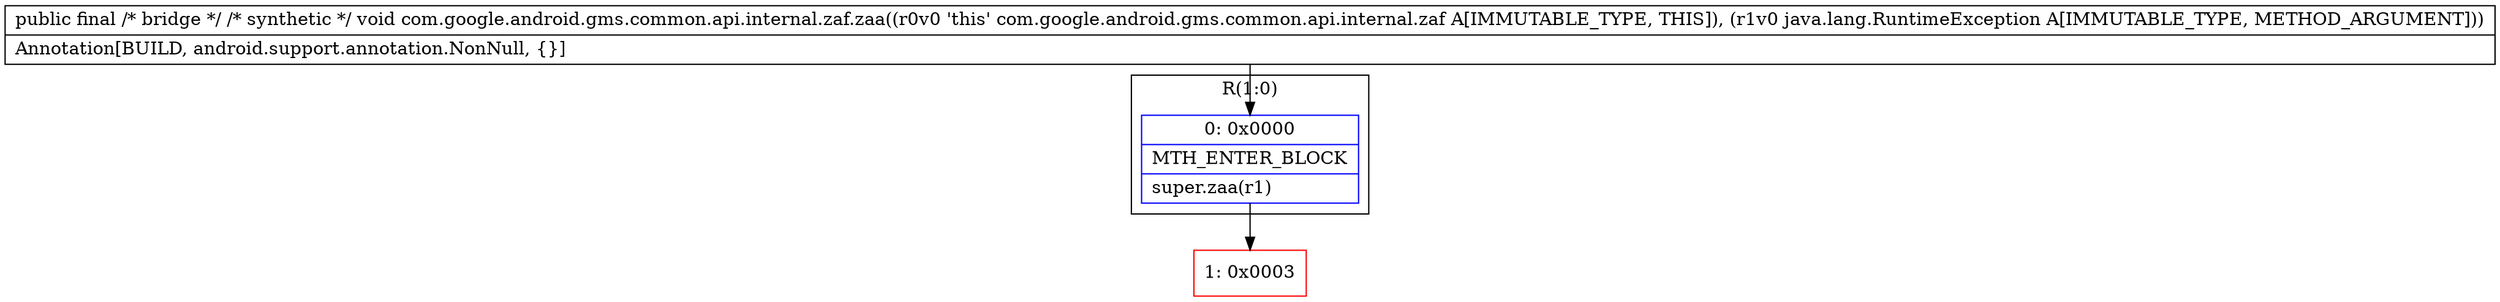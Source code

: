 digraph "CFG forcom.google.android.gms.common.api.internal.zaf.zaa(Ljava\/lang\/RuntimeException;)V" {
subgraph cluster_Region_1163687200 {
label = "R(1:0)";
node [shape=record,color=blue];
Node_0 [shape=record,label="{0\:\ 0x0000|MTH_ENTER_BLOCK\l|super.zaa(r1)\l}"];
}
Node_1 [shape=record,color=red,label="{1\:\ 0x0003}"];
MethodNode[shape=record,label="{public final \/* bridge *\/ \/* synthetic *\/ void com.google.android.gms.common.api.internal.zaf.zaa((r0v0 'this' com.google.android.gms.common.api.internal.zaf A[IMMUTABLE_TYPE, THIS]), (r1v0 java.lang.RuntimeException A[IMMUTABLE_TYPE, METHOD_ARGUMENT]))  | Annotation[BUILD, android.support.annotation.NonNull, \{\}]\l}"];
MethodNode -> Node_0;
Node_0 -> Node_1;
}


